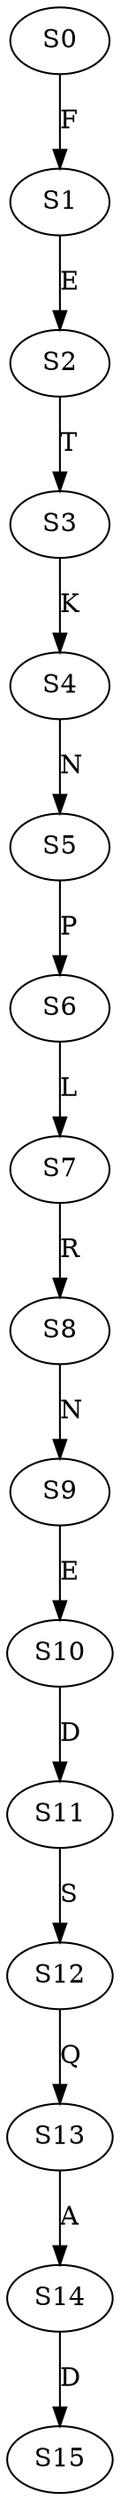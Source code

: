 strict digraph  {
	S0 -> S1 [ label = F ];
	S1 -> S2 [ label = E ];
	S2 -> S3 [ label = T ];
	S3 -> S4 [ label = K ];
	S4 -> S5 [ label = N ];
	S5 -> S6 [ label = P ];
	S6 -> S7 [ label = L ];
	S7 -> S8 [ label = R ];
	S8 -> S9 [ label = N ];
	S9 -> S10 [ label = E ];
	S10 -> S11 [ label = D ];
	S11 -> S12 [ label = S ];
	S12 -> S13 [ label = Q ];
	S13 -> S14 [ label = A ];
	S14 -> S15 [ label = D ];
}
